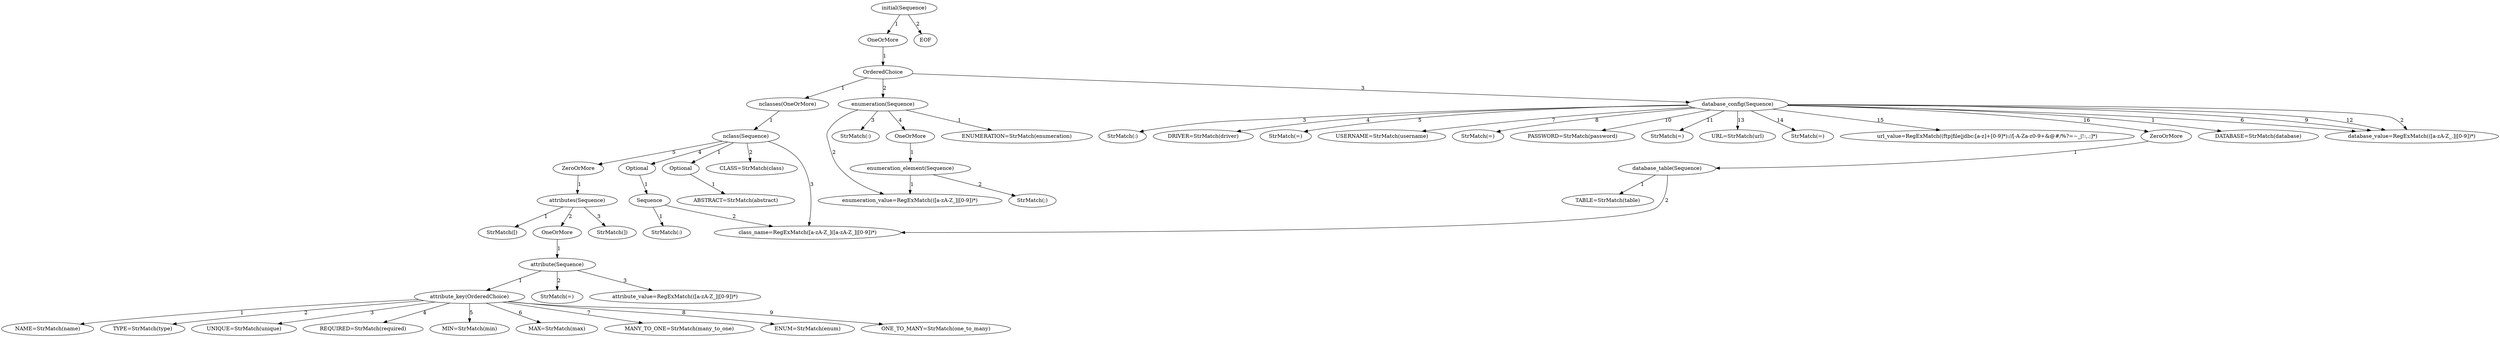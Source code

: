 digraph arpeggio_graph {
35536848 [label="initial(Sequence)"];
35536848->35536816 [label="1"]

35536816 [label="OneOrMore"];
35536816->35594288 [label="1"]

35594288 [label="OrderedChoice"];
35594288->35594384 [label="1"]

35594384 [label="nclasses(OneOrMore)"];
35594384->35594544 [label="1"]

35594544 [label="nclass(Sequence)"];
35594544->35594448 [label="1"]

35594448 [label="Optional"];
35594448->35594640 [label="1"]

35594640 [label="ABSTRACT=StrMatch(abstract)"];
35594544->35594768 [label="2"]

35594768 [label="CLASS=StrMatch(class)"];
35594544->35594672 [label="3"]

35594672 [label="class_name=RegExMatch([a-zA-Z_]([a-zA-Z_]|[0-9])*)"];
35594544->35594480 [label="4"]

35594480 [label="Optional"];
35594480->35596560 [label="1"]

35596560 [label="Sequence"];
35596560->35596528 [label="1"]

35596528 [label="StrMatch(:)"];
35596560->35594672 [label="2"]

35594544->35594512 [label="5"]

35594512 [label="ZeroOrMore"];
35594512->35596656 [label="1"]

35596656 [label="attributes(Sequence)"];
35596656->35596752 [label="1"]

35596752 [label="StrMatch([)"];
35596656->35596624 [label="2"]

35596624 [label="OneOrMore"];
35596624->35596848 [label="1"]

35596848 [label="attribute(Sequence)"];
35596848->35596912 [label="1"]

35596912 [label="attribute_key(OrderedChoice)"];
35596912->35597040 [label="1"]

35597040 [label="NAME=StrMatch(name)"];
35596912->35596688 [label="2"]

35596688 [label="TYPE=StrMatch(type)"];
35596912->35596784 [label="3"]

35596784 [label="UNIQUE=StrMatch(unique)"];
35596912->35597136 [label="4"]

35597136 [label="REQUIRED=StrMatch(required)"];
35596912->35597168 [label="5"]

35597168 [label="MIN=StrMatch(min)"];
35596912->35597200 [label="6"]

35597200 [label="MAX=StrMatch(max)"];
35596912->35597232 [label="7"]

35597232 [label="MANY_TO_ONE=StrMatch(many_to_one)"];
35596912->35597264 [label="8"]

35597264 [label="ENUM=StrMatch(enum)"];
35596912->35597296 [label="9"]

35597296 [label="ONE_TO_MANY=StrMatch(one_to_many)"];
35596848->35596944 [label="2"]

35596944 [label="StrMatch(=)"];
35596848->35596976 [label="3"]

35596976 [label="attribute_value=RegExMatch(([a-zA-Z_]|[0-9])*)"];
35596656->35596816 [label="3"]

35596816 [label="StrMatch(])"];
35594288->35594416 [label="2"]

35594416 [label="enumeration(Sequence)"];
35594416->35596720 [label="1"]

35596720 [label="ENUMERATION=StrMatch(enumeration)"];
35594416->35597104 [label="2"]

35597104 [label="enumeration_value=RegExMatch(([a-zA-Z_]|[0-9])*)"];
35594416->35596592 [label="3"]

35596592 [label="StrMatch(:)"];
35594416->35596880 [label="4"]

35596880 [label="OneOrMore"];
35596880->35597328 [label="1"]

35597328 [label="enumeration_element(Sequence)"];
35597328->35597104 [label="1"]

35597328->35597424 [label="2"]

35597424 [label="StrMatch(;)"];
35594288->35597392 [label="3"]

35597392 [label="database_config(Sequence)"];
35597392->35597008 [label="1"]

35597008 [label="DATABASE=StrMatch(database)"];
35597392->35597456 [label="2"]

35597456 [label="database_value=RegExMatch(([a-zA-Z_.]|[0-9])*)"];
35597392->35597360 [label="3"]

35597360 [label="StrMatch(:)"];
35597392->35597488 [label="4"]

35597488 [label="DRIVER=StrMatch(driver)"];
35597392->35597072 [label="5"]

35597072 [label="StrMatch(=)"];
35597392->35597456 [label="6"]

35597392->35597616 [label="7"]

35597616 [label="USERNAME=StrMatch(username)"];
35597392->35597584 [label="8"]

35597584 [label="StrMatch(=)"];
35597392->35597456 [label="9"]

35597392->35597712 [label="10"]

35597712 [label="PASSWORD=StrMatch(password)"];
35597392->35597680 [label="11"]

35597680 [label="StrMatch(=)"];
35597392->35597456 [label="12"]

35597392->35597776 [label="13"]

35597776 [label="URL=StrMatch(url)"];
35597392->35597744 [label="14"]

35597744 [label="StrMatch(=)"];
35597392->35597552 [label="15"]

35597552 [label="url_value=RegExMatch((ftp|file|jdbc:[a-z]+[0-9]*)://[-A-Za-z0-9+&@#/%?=~_|!:,.;]*)"];
35597392->35597520 [label="16"]

35597520 [label="ZeroOrMore"];
35597520->35597840 [label="1"]

35597840 [label="database_table(Sequence)"];
35597840->35597968 [label="1"]

35597968 [label="TABLE=StrMatch(table)"];
35597840->35594672 [label="2"]

35536848->35594352 [label="2"]

35594352 [label="EOF"];
}